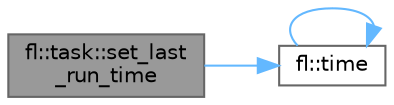 digraph "fl::task::set_last_run_time"
{
 // INTERACTIVE_SVG=YES
 // LATEX_PDF_SIZE
  bgcolor="transparent";
  edge [fontname=Helvetica,fontsize=10,labelfontname=Helvetica,labelfontsize=10];
  node [fontname=Helvetica,fontsize=10,shape=box,height=0.2,width=0.4];
  rankdir="LR";
  Node1 [id="Node000001",label="fl::task::set_last\l_run_time",height=0.2,width=0.4,color="gray40", fillcolor="grey60", style="filled", fontcolor="black",tooltip=" "];
  Node1 -> Node2 [id="edge1_Node000001_Node000002",color="steelblue1",style="solid",tooltip=" "];
  Node2 [id="Node000002",label="fl::time",height=0.2,width=0.4,color="grey40", fillcolor="white", style="filled",URL="$d4/d36/namespacefl_a6e552aa2e05110d18704374c274dec78.html#a6e552aa2e05110d18704374c274dec78",tooltip="Universal millisecond timer - returns milliseconds since system startup."];
  Node2 -> Node2 [id="edge2_Node000002_Node000002",color="steelblue1",style="solid",tooltip=" "];
}
